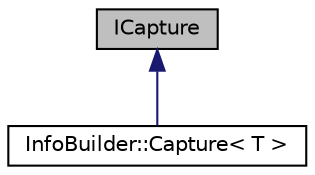 digraph "ICapture"
{
 // LATEX_PDF_SIZE
  edge [fontname="Helvetica",fontsize="10",labelfontname="Helvetica",labelfontsize="10"];
  node [fontname="Helvetica",fontsize="10",shape=record];
  Node1 [label="ICapture",height=0.2,width=0.4,color="black", fillcolor="grey75", style="filled", fontcolor="black",tooltip=" "];
  Node1 -> Node2 [dir="back",color="midnightblue",fontsize="10",style="solid"];
  Node2 [label="InfoBuilder::Capture\< T \>",height=0.2,width=0.4,color="black", fillcolor="white", style="filled",URL="$struct_info_builder_1_1_capture.html",tooltip=" "];
}
